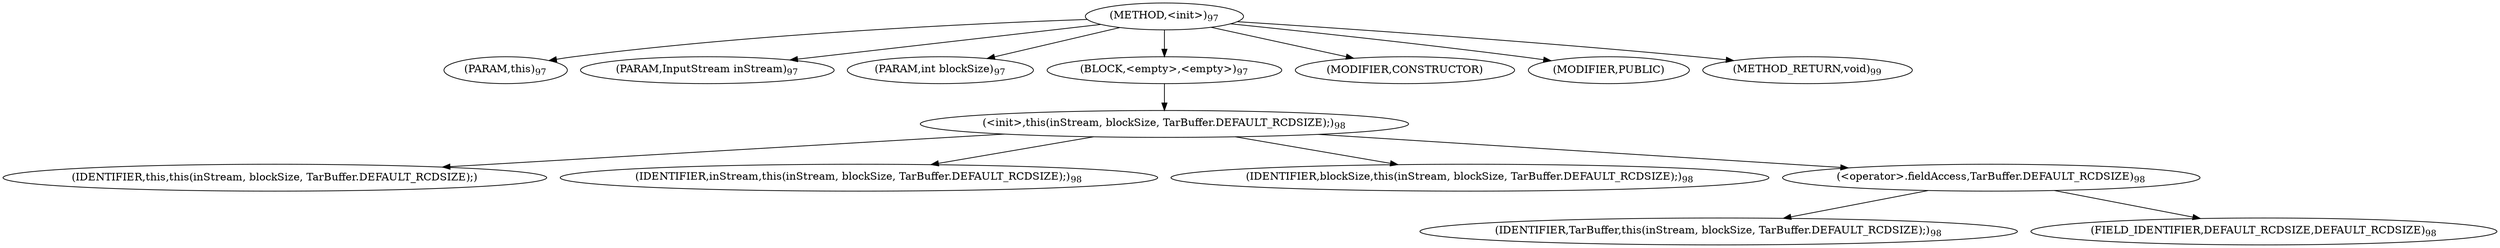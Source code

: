 digraph "&lt;init&gt;" {  
"201" [label = <(METHOD,&lt;init&gt;)<SUB>97</SUB>> ]
"6" [label = <(PARAM,this)<SUB>97</SUB>> ]
"202" [label = <(PARAM,InputStream inStream)<SUB>97</SUB>> ]
"203" [label = <(PARAM,int blockSize)<SUB>97</SUB>> ]
"204" [label = <(BLOCK,&lt;empty&gt;,&lt;empty&gt;)<SUB>97</SUB>> ]
"205" [label = <(&lt;init&gt;,this(inStream, blockSize, TarBuffer.DEFAULT_RCDSIZE);)<SUB>98</SUB>> ]
"5" [label = <(IDENTIFIER,this,this(inStream, blockSize, TarBuffer.DEFAULT_RCDSIZE);)> ]
"206" [label = <(IDENTIFIER,inStream,this(inStream, blockSize, TarBuffer.DEFAULT_RCDSIZE);)<SUB>98</SUB>> ]
"207" [label = <(IDENTIFIER,blockSize,this(inStream, blockSize, TarBuffer.DEFAULT_RCDSIZE);)<SUB>98</SUB>> ]
"208" [label = <(&lt;operator&gt;.fieldAccess,TarBuffer.DEFAULT_RCDSIZE)<SUB>98</SUB>> ]
"209" [label = <(IDENTIFIER,TarBuffer,this(inStream, blockSize, TarBuffer.DEFAULT_RCDSIZE);)<SUB>98</SUB>> ]
"210" [label = <(FIELD_IDENTIFIER,DEFAULT_RCDSIZE,DEFAULT_RCDSIZE)<SUB>98</SUB>> ]
"211" [label = <(MODIFIER,CONSTRUCTOR)> ]
"212" [label = <(MODIFIER,PUBLIC)> ]
"213" [label = <(METHOD_RETURN,void)<SUB>99</SUB>> ]
  "201" -> "6" 
  "201" -> "202" 
  "201" -> "203" 
  "201" -> "204" 
  "201" -> "211" 
  "201" -> "212" 
  "201" -> "213" 
  "204" -> "205" 
  "205" -> "5" 
  "205" -> "206" 
  "205" -> "207" 
  "205" -> "208" 
  "208" -> "209" 
  "208" -> "210" 
}
